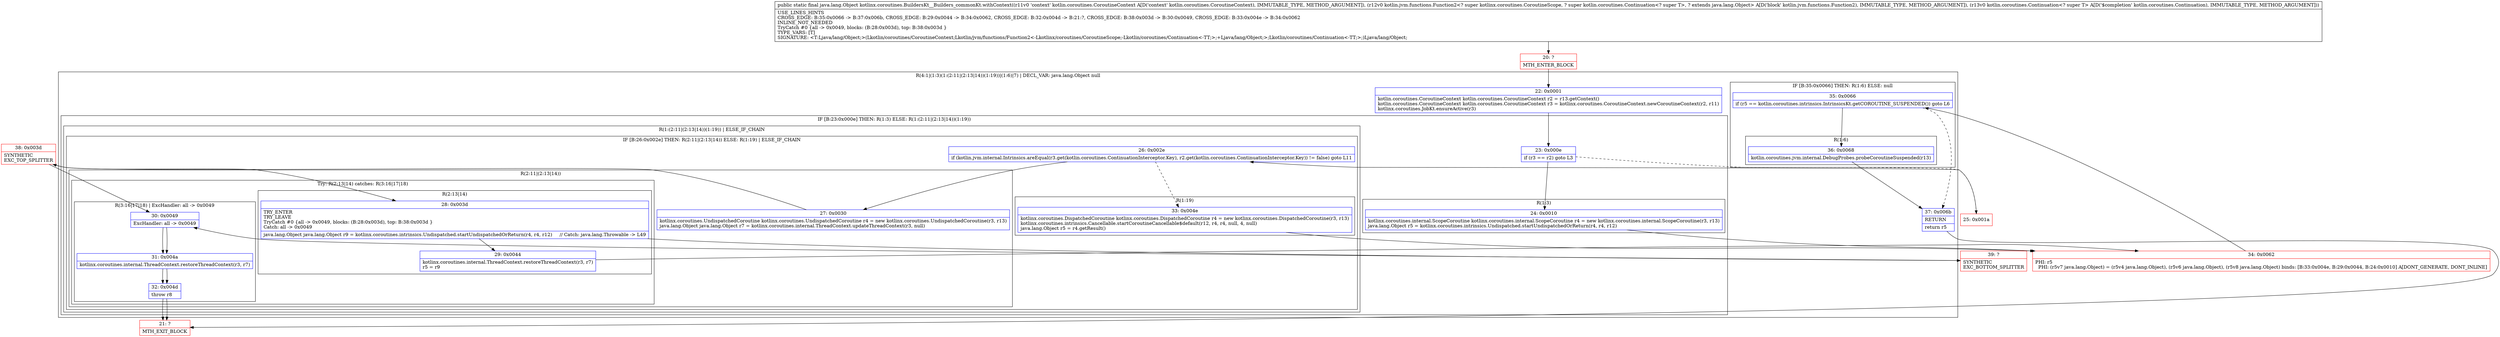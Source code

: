 digraph "CFG forkotlinx.coroutines.BuildersKt__Builders_commonKt.withContext(Lkotlin\/coroutines\/CoroutineContext;Lkotlin\/jvm\/functions\/Function2;Lkotlin\/coroutines\/Continuation;)Ljava\/lang\/Object;" {
subgraph cluster_Region_556755552 {
label = "R(4:1|(1:3)(1:(2:11|(2:13|14))(1:19))|(1:6)|7) | DECL_VAR: java.lang.Object null\l";
node [shape=record,color=blue];
Node_22 [shape=record,label="{22\:\ 0x0001|kotlin.coroutines.CoroutineContext kotlin.coroutines.CoroutineContext r2 = r13.getContext()\lkotlin.coroutines.CoroutineContext kotlin.coroutines.CoroutineContext r3 = kotlinx.coroutines.CoroutineContext.newCoroutineContext(r2, r11)\lkotlinx.coroutines.JobKt.ensureActive(r3)\l}"];
subgraph cluster_IfRegion_154482521 {
label = "IF [B:23:0x000e] THEN: R(1:3) ELSE: R(1:(2:11|(2:13|14))(1:19))";
node [shape=record,color=blue];
Node_23 [shape=record,label="{23\:\ 0x000e|if (r3 == r2) goto L3\l}"];
subgraph cluster_Region_2040914352 {
label = "R(1:3)";
node [shape=record,color=blue];
Node_24 [shape=record,label="{24\:\ 0x0010|kotlinx.coroutines.internal.ScopeCoroutine kotlinx.coroutines.internal.ScopeCoroutine r4 = new kotlinx.coroutines.internal.ScopeCoroutine(r3, r13)\ljava.lang.Object r5 = kotlinx.coroutines.intrinsics.Undispatched.startUndispatchedOrReturn(r4, r4, r12)\l}"];
}
subgraph cluster_Region_198931985 {
label = "R(1:(2:11|(2:13|14))(1:19)) | ELSE_IF_CHAIN\l";
node [shape=record,color=blue];
subgraph cluster_IfRegion_674402546 {
label = "IF [B:26:0x002e] THEN: R(2:11|(2:13|14)) ELSE: R(1:19) | ELSE_IF_CHAIN\l";
node [shape=record,color=blue];
Node_26 [shape=record,label="{26\:\ 0x002e|if (kotlin.jvm.internal.Intrinsics.areEqual(r3.get(kotlin.coroutines.ContinuationInterceptor.Key), r2.get(kotlin.coroutines.ContinuationInterceptor.Key)) != false) goto L11\l}"];
subgraph cluster_Region_595847310 {
label = "R(2:11|(2:13|14))";
node [shape=record,color=blue];
Node_27 [shape=record,label="{27\:\ 0x0030|kotlinx.coroutines.UndispatchedCoroutine kotlinx.coroutines.UndispatchedCoroutine r4 = new kotlinx.coroutines.UndispatchedCoroutine(r3, r13)\ljava.lang.Object java.lang.Object r7 = kotlinx.coroutines.internal.ThreadContext.updateThreadContext(r3, null)\l}"];
subgraph cluster_TryCatchRegion_1581249656 {
label = "Try: R(2:13|14) catches: R(3:16|17|18)";
node [shape=record,color=blue];
subgraph cluster_Region_53251160 {
label = "R(2:13|14)";
node [shape=record,color=blue];
Node_28 [shape=record,label="{28\:\ 0x003d|TRY_ENTER\lTRY_LEAVE\lTryCatch #0 \{all \-\> 0x0049, blocks: (B:28:0x003d), top: B:38:0x003d \}\lCatch: all \-\> 0x0049\l|java.lang.Object java.lang.Object r9 = kotlinx.coroutines.intrinsics.Undispatched.startUndispatchedOrReturn(r4, r4, r12)     \/\/ Catch: java.lang.Throwable \-\> L49\l}"];
Node_29 [shape=record,label="{29\:\ 0x0044|kotlinx.coroutines.internal.ThreadContext.restoreThreadContext(r3, r7)\lr5 = r9\l}"];
}
subgraph cluster_Region_1059400143 {
label = "R(3:16|17|18) | ExcHandler: all \-\> 0x0049\l";
node [shape=record,color=blue];
Node_30 [shape=record,label="{30\:\ 0x0049|ExcHandler: all \-\> 0x0049\l}"];
Node_31 [shape=record,label="{31\:\ 0x004a|kotlinx.coroutines.internal.ThreadContext.restoreThreadContext(r3, r7)\l}"];
Node_32 [shape=record,label="{32\:\ 0x004d|throw r8\l}"];
}
}
}
subgraph cluster_Region_1767630842 {
label = "R(1:19)";
node [shape=record,color=blue];
Node_33 [shape=record,label="{33\:\ 0x004e|kotlinx.coroutines.DispatchedCoroutine kotlinx.coroutines.DispatchedCoroutine r4 = new kotlinx.coroutines.DispatchedCoroutine(r3, r13)\lkotlinx.coroutines.intrinsics.Cancellable.startCoroutineCancellable$default(r12, r4, r4, null, 4, null)\ljava.lang.Object r5 = r4.getResult()\l}"];
}
}
}
}
subgraph cluster_IfRegion_1323848955 {
label = "IF [B:35:0x0066] THEN: R(1:6) ELSE: null";
node [shape=record,color=blue];
Node_35 [shape=record,label="{35\:\ 0x0066|if (r5 == kotlin.coroutines.intrinsics.IntrinsicsKt.getCOROUTINE_SUSPENDED()) goto L6\l}"];
subgraph cluster_Region_405950683 {
label = "R(1:6)";
node [shape=record,color=blue];
Node_36 [shape=record,label="{36\:\ 0x0068|kotlin.coroutines.jvm.internal.DebugProbes.probeCoroutineSuspended(r13)\l}"];
}
}
Node_37 [shape=record,label="{37\:\ 0x006b|RETURN\l|return r5\l}"];
}
subgraph cluster_Region_1059400143 {
label = "R(3:16|17|18) | ExcHandler: all \-\> 0x0049\l";
node [shape=record,color=blue];
Node_30 [shape=record,label="{30\:\ 0x0049|ExcHandler: all \-\> 0x0049\l}"];
Node_31 [shape=record,label="{31\:\ 0x004a|kotlinx.coroutines.internal.ThreadContext.restoreThreadContext(r3, r7)\l}"];
Node_32 [shape=record,label="{32\:\ 0x004d|throw r8\l}"];
}
Node_20 [shape=record,color=red,label="{20\:\ ?|MTH_ENTER_BLOCK\l}"];
Node_34 [shape=record,color=red,label="{34\:\ 0x0062|PHI: r5 \l  PHI: (r5v7 java.lang.Object) = (r5v4 java.lang.Object), (r5v6 java.lang.Object), (r5v8 java.lang.Object) binds: [B:33:0x004e, B:29:0x0044, B:24:0x0010] A[DONT_GENERATE, DONT_INLINE]\l}"];
Node_21 [shape=record,color=red,label="{21\:\ ?|MTH_EXIT_BLOCK\l}"];
Node_25 [shape=record,color=red,label="{25\:\ 0x001a}"];
Node_38 [shape=record,color=red,label="{38\:\ 0x003d|SYNTHETIC\lEXC_TOP_SPLITTER\l}"];
Node_39 [shape=record,color=red,label="{39\:\ ?|SYNTHETIC\lEXC_BOTTOM_SPLITTER\l}"];
MethodNode[shape=record,label="{public static final java.lang.Object kotlinx.coroutines.BuildersKt__Builders_commonKt.withContext((r11v0 'context' kotlin.coroutines.CoroutineContext A[D('context' kotlin.coroutines.CoroutineContext), IMMUTABLE_TYPE, METHOD_ARGUMENT]), (r12v0 kotlin.jvm.functions.Function2\<? super kotlinx.coroutines.CoroutineScope, ? super kotlin.coroutines.Continuation\<? super T\>, ? extends java.lang.Object\> A[D('block' kotlin.jvm.functions.Function2), IMMUTABLE_TYPE, METHOD_ARGUMENT]), (r13v0 kotlin.coroutines.Continuation\<? super T\> A[D('$completion' kotlin.coroutines.Continuation), IMMUTABLE_TYPE, METHOD_ARGUMENT]))  | USE_LINES_HINTS\lCROSS_EDGE: B:35:0x0066 \-\> B:37:0x006b, CROSS_EDGE: B:29:0x0044 \-\> B:34:0x0062, CROSS_EDGE: B:32:0x004d \-\> B:21:?, CROSS_EDGE: B:38:0x003d \-\> B:30:0x0049, CROSS_EDGE: B:33:0x004e \-\> B:34:0x0062\lINLINE_NOT_NEEDED\lTryCatch #0 \{all \-\> 0x0049, blocks: (B:28:0x003d), top: B:38:0x003d \}\lTYPE_VARS: [T]\lSIGNATURE: \<T:Ljava\/lang\/Object;\>(Lkotlin\/coroutines\/CoroutineContext;Lkotlin\/jvm\/functions\/Function2\<\-Lkotlinx\/coroutines\/CoroutineScope;\-Lkotlin\/coroutines\/Continuation\<\-TT;\>;+Ljava\/lang\/Object;\>;Lkotlin\/coroutines\/Continuation\<\-TT;\>;)Ljava\/lang\/Object;\l}"];
MethodNode -> Node_20;Node_22 -> Node_23;
Node_23 -> Node_24;
Node_23 -> Node_25[style=dashed];
Node_24 -> Node_34;
Node_26 -> Node_27;
Node_26 -> Node_33[style=dashed];
Node_27 -> Node_38;
Node_28 -> Node_29;
Node_28 -> Node_39;
Node_29 -> Node_34;
Node_30 -> Node_31;
Node_31 -> Node_32;
Node_32 -> Node_21;
Node_33 -> Node_34;
Node_35 -> Node_36;
Node_35 -> Node_37[style=dashed];
Node_36 -> Node_37;
Node_37 -> Node_21;
Node_30 -> Node_31;
Node_31 -> Node_32;
Node_32 -> Node_21;
Node_20 -> Node_22;
Node_34 -> Node_35;
Node_25 -> Node_26;
Node_38 -> Node_28;
Node_38 -> Node_30;
Node_39 -> Node_30;
}

